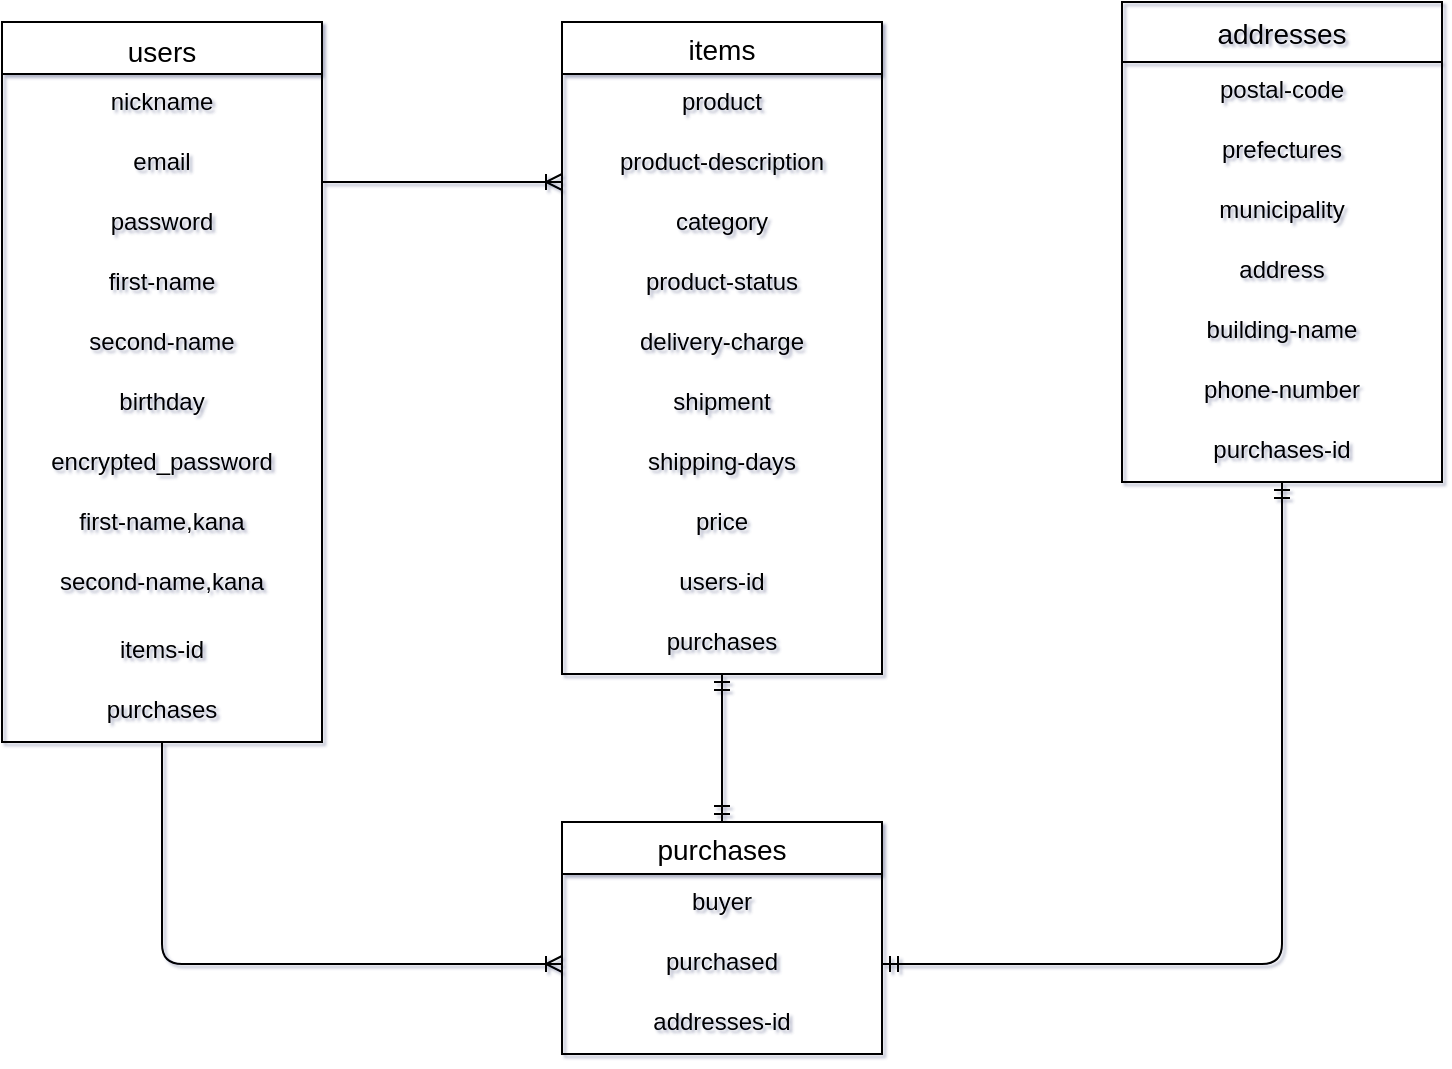 <mxfile>
    <diagram id="Csk8HkdKGGD8665keumu" name="ページ1">
        <mxGraphModel dx="584" dy="1727" grid="1" gridSize="10" guides="0" tooltips="1" connect="1" arrows="0" fold="1" page="1" pageScale="1" pageWidth="827" pageHeight="1169" background="none" math="0" shadow="1">
            <root>
                <mxCell id="0"/>
                <mxCell id="1" parent="0"/>
                <mxCell id="67" value="users&#10;" style="swimlane;fontStyle=0;childLayout=stackLayout;horizontal=1;startSize=26;horizontalStack=0;resizeParent=1;resizeParentMax=0;resizeLast=0;collapsible=1;marginBottom=0;align=center;fontSize=14;verticalAlign=top;" parent="1" vertex="1">
                    <mxGeometry x="80" y="-1080" width="160" height="360" as="geometry"/>
                </mxCell>
                <mxCell id="68" value="nickname&#10;" style="text;fillColor=none;spacingLeft=4;spacingRight=4;overflow=hidden;rotatable=0;points=[[0,0.5],[1,0.5]];portConstraint=eastwest;fontSize=12;align=center;" parent="67" vertex="1">
                    <mxGeometry y="26" width="160" height="30" as="geometry"/>
                </mxCell>
                <mxCell id="69" value="email" style="text;fillColor=none;spacingLeft=4;spacingRight=4;overflow=hidden;rotatable=0;points=[[0,0.5],[1,0.5]];portConstraint=eastwest;fontSize=12;align=center;" parent="67" vertex="1">
                    <mxGeometry y="56" width="160" height="30" as="geometry"/>
                </mxCell>
                <mxCell id="70" value="password" style="text;fillColor=none;spacingLeft=4;spacingRight=4;overflow=hidden;rotatable=0;points=[[0,0.5],[1,0.5]];portConstraint=eastwest;fontSize=12;align=center;" parent="67" vertex="1">
                    <mxGeometry y="86" width="160" height="30" as="geometry"/>
                </mxCell>
                <mxCell id="71" value="first-name" style="text;strokeColor=none;fillColor=none;spacingLeft=4;spacingRight=4;overflow=hidden;rotatable=0;points=[[0,0.5],[1,0.5]];portConstraint=eastwest;fontSize=12;align=center;" parent="67" vertex="1">
                    <mxGeometry y="116" width="160" height="30" as="geometry"/>
                </mxCell>
                <mxCell id="72" value="second-name" style="text;fillColor=none;spacingLeft=4;spacingRight=4;overflow=hidden;rotatable=0;points=[[0,0.5],[1,0.5]];portConstraint=eastwest;fontSize=12;align=center;" parent="67" vertex="1">
                    <mxGeometry y="146" width="160" height="30" as="geometry"/>
                </mxCell>
                <mxCell id="73" value="birthday" style="text;strokeColor=none;fillColor=none;spacingLeft=4;spacingRight=4;overflow=hidden;rotatable=0;points=[[0,0.5],[1,0.5]];portConstraint=eastwest;fontSize=12;align=center;" parent="67" vertex="1">
                    <mxGeometry y="176" width="160" height="30" as="geometry"/>
                </mxCell>
                <mxCell id="123" value="encrypted_password" style="text;strokeColor=none;fillColor=none;spacingLeft=4;spacingRight=4;overflow=hidden;rotatable=0;points=[[0,0.5],[1,0.5]];portConstraint=eastwest;fontSize=12;align=center;" parent="67" vertex="1">
                    <mxGeometry y="206" width="160" height="30" as="geometry"/>
                </mxCell>
                <mxCell id="144" value="first-name,kana" style="text;strokeColor=none;fillColor=none;spacingLeft=4;spacingRight=4;overflow=hidden;rotatable=0;points=[[0,0.5],[1,0.5]];portConstraint=eastwest;fontSize=12;align=center;" vertex="1" parent="67">
                    <mxGeometry y="236" width="160" height="30" as="geometry"/>
                </mxCell>
                <mxCell id="121" value="second-name,kana" style="text;strokeColor=none;fillColor=none;spacingLeft=4;spacingRight=4;overflow=hidden;rotatable=0;points=[[0,0.5],[1,0.5]];portConstraint=eastwest;fontSize=12;align=center;" parent="67" vertex="1">
                    <mxGeometry y="266" width="160" height="34" as="geometry"/>
                </mxCell>
                <mxCell id="146" value="items-id" style="text;strokeColor=none;fillColor=none;spacingLeft=4;spacingRight=4;overflow=hidden;rotatable=0;points=[[0,0.5],[1,0.5]];portConstraint=eastwest;fontSize=12;align=center;" vertex="1" parent="67">
                    <mxGeometry y="300" width="160" height="30" as="geometry"/>
                </mxCell>
                <mxCell id="147" value="purchases" style="text;strokeColor=none;fillColor=none;spacingLeft=4;spacingRight=4;overflow=hidden;rotatable=0;points=[[0,0.5],[1,0.5]];portConstraint=eastwest;fontSize=12;align=center;" vertex="1" parent="67">
                    <mxGeometry y="330" width="160" height="30" as="geometry"/>
                </mxCell>
                <mxCell id="74" value="items" style="swimlane;fontStyle=0;childLayout=stackLayout;horizontal=1;startSize=26;horizontalStack=0;resizeParent=1;resizeParentMax=0;resizeLast=0;collapsible=1;marginBottom=0;align=center;fontSize=14;direction=east;" parent="1" vertex="1">
                    <mxGeometry x="360" y="-1080" width="160" height="326" as="geometry">
                        <mxRectangle x="400" y="-1080" width="70" height="26" as="alternateBounds"/>
                    </mxGeometry>
                </mxCell>
                <mxCell id="75" value="product" style="text;fillColor=none;spacingLeft=4;spacingRight=4;overflow=hidden;rotatable=0;points=[[0,0.5],[1,0.5]];portConstraint=eastwest;fontSize=12;align=center;" parent="74" vertex="1">
                    <mxGeometry y="26" width="160" height="30" as="geometry"/>
                </mxCell>
                <mxCell id="76" value="product-description" style="text;fillColor=none;spacingLeft=4;spacingRight=4;overflow=hidden;rotatable=0;points=[[0,0.5],[1,0.5]];portConstraint=eastwest;fontSize=12;align=center;" parent="74" vertex="1">
                    <mxGeometry y="56" width="160" height="30" as="geometry"/>
                </mxCell>
                <mxCell id="96" value="category" style="text;spacingLeft=4;spacingRight=4;overflow=hidden;rotatable=0;points=[[0,0.5],[1,0.5]];portConstraint=eastwest;fontSize=12;align=center;" parent="74" vertex="1">
                    <mxGeometry y="86" width="160" height="30" as="geometry"/>
                </mxCell>
                <mxCell id="126" value="product-status" style="text;spacingLeft=4;spacingRight=4;overflow=hidden;rotatable=0;points=[[0,0.5],[1,0.5]];portConstraint=eastwest;fontSize=12;align=center;" parent="74" vertex="1">
                    <mxGeometry y="116" width="160" height="30" as="geometry"/>
                </mxCell>
                <mxCell id="150" value="delivery-charge" style="text;spacingLeft=4;spacingRight=4;overflow=hidden;rotatable=0;points=[[0,0.5],[1,0.5]];portConstraint=eastwest;fontSize=12;align=center;" vertex="1" parent="74">
                    <mxGeometry y="146" width="160" height="30" as="geometry"/>
                </mxCell>
                <mxCell id="151" value="shipment" style="text;spacingLeft=4;spacingRight=4;overflow=hidden;rotatable=0;points=[[0,0.5],[1,0.5]];portConstraint=eastwest;fontSize=12;align=center;" vertex="1" parent="74">
                    <mxGeometry y="176" width="160" height="30" as="geometry"/>
                </mxCell>
                <mxCell id="152" value="shipping-days" style="text;spacingLeft=4;spacingRight=4;overflow=hidden;rotatable=0;points=[[0,0.5],[1,0.5]];portConstraint=eastwest;fontSize=12;align=center;" vertex="1" parent="74">
                    <mxGeometry y="206" width="160" height="30" as="geometry"/>
                </mxCell>
                <mxCell id="153" value="price" style="text;spacingLeft=4;spacingRight=4;overflow=hidden;rotatable=0;points=[[0,0.5],[1,0.5]];portConstraint=eastwest;fontSize=12;align=center;" vertex="1" parent="74">
                    <mxGeometry y="236" width="160" height="30" as="geometry"/>
                </mxCell>
                <mxCell id="154" value="users-id" style="text;spacingLeft=4;spacingRight=4;overflow=hidden;rotatable=0;points=[[0,0.5],[1,0.5]];portConstraint=eastwest;fontSize=12;align=center;" vertex="1" parent="74">
                    <mxGeometry y="266" width="160" height="30" as="geometry"/>
                </mxCell>
                <mxCell id="155" value="purchases" style="text;spacingLeft=4;spacingRight=4;overflow=hidden;rotatable=0;points=[[0,0.5],[1,0.5]];portConstraint=eastwest;fontSize=12;align=center;" vertex="1" parent="74">
                    <mxGeometry y="296" width="160" height="30" as="geometry"/>
                </mxCell>
                <mxCell id="78" value="" style="fontSize=12;html=1;endArrow=ERoneToMany;entryX=0;entryY=0.8;entryDx=0;entryDy=0;exitX=1;exitY=0.8;exitDx=0;exitDy=0;entryPerimeter=0;exitPerimeter=0;" parent="1" source="69" target="76" edge="1">
                    <mxGeometry width="100" height="100" relative="1" as="geometry">
                        <mxPoint x="243" y="-964" as="sourcePoint"/>
                        <mxPoint x="360" y="-949" as="targetPoint"/>
                        <Array as="points">
                            <mxPoint x="320" y="-1000"/>
                        </Array>
                    </mxGeometry>
                </mxCell>
                <mxCell id="79" value="addresses" style="swimlane;fontStyle=0;childLayout=stackLayout;horizontal=1;startSize=30;horizontalStack=0;resizeParent=1;resizeParentMax=0;resizeLast=0;collapsible=1;marginBottom=0;align=center;fontSize=14;swimlaneFillColor=none;fillColor=none;" parent="1" vertex="1">
                    <mxGeometry x="640" y="-1090" width="160" height="240" as="geometry"/>
                </mxCell>
                <mxCell id="99" value="postal-code" style="text;strokeColor=none;fillColor=none;spacingLeft=4;spacingRight=4;overflow=hidden;rotatable=0;points=[[0,0.5],[1,0.5]];portConstraint=eastwest;fontSize=12;align=center;" parent="79" vertex="1">
                    <mxGeometry y="30" width="160" height="30" as="geometry"/>
                </mxCell>
                <mxCell id="141" value="prefectures" style="text;strokeColor=none;fillColor=none;spacingLeft=4;spacingRight=4;overflow=hidden;rotatable=0;points=[[0,0.5],[1,0.5]];portConstraint=eastwest;fontSize=12;align=center;" vertex="1" parent="79">
                    <mxGeometry y="60" width="160" height="30" as="geometry"/>
                </mxCell>
                <mxCell id="100" value="municipality" style="text;strokeColor=none;fillColor=none;spacingLeft=4;spacingRight=4;overflow=hidden;rotatable=0;points=[[0,0.5],[1,0.5]];portConstraint=eastwest;fontSize=12;align=center;" parent="79" vertex="1">
                    <mxGeometry y="90" width="160" height="30" as="geometry"/>
                </mxCell>
                <mxCell id="101" value="address" style="text;strokeColor=none;fillColor=none;spacingLeft=4;spacingRight=4;overflow=hidden;rotatable=0;points=[[0,0.5],[1,0.5]];portConstraint=eastwest;fontSize=12;align=center;" parent="79" vertex="1">
                    <mxGeometry y="120" width="160" height="30" as="geometry"/>
                </mxCell>
                <mxCell id="102" value="building-name" style="text;strokeColor=none;fillColor=none;spacingLeft=4;spacingRight=4;overflow=hidden;rotatable=0;points=[[0,0.5],[1,0.5]];portConstraint=eastwest;fontSize=12;align=center;" parent="79" vertex="1">
                    <mxGeometry y="150" width="160" height="30" as="geometry"/>
                </mxCell>
                <mxCell id="103" value="phone-number" style="text;strokeColor=none;fillColor=none;spacingLeft=4;spacingRight=4;overflow=hidden;rotatable=0;points=[[0,0.5],[1,0.5]];portConstraint=eastwest;fontSize=12;align=center;" parent="79" vertex="1">
                    <mxGeometry y="180" width="160" height="30" as="geometry"/>
                </mxCell>
                <mxCell id="142" value="purchases-id" style="text;strokeColor=none;fillColor=none;spacingLeft=4;spacingRight=4;overflow=hidden;rotatable=0;points=[[0,0.5],[1,0.5]];portConstraint=eastwest;fontSize=12;align=center;" vertex="1" parent="79">
                    <mxGeometry y="210" width="160" height="30" as="geometry"/>
                </mxCell>
                <mxCell id="133" value="purchases" style="swimlane;fontStyle=0;childLayout=stackLayout;horizontal=1;startSize=26;horizontalStack=0;resizeParent=1;resizeParentMax=0;resizeLast=0;collapsible=1;marginBottom=0;align=center;fontSize=14;" vertex="1" parent="1">
                    <mxGeometry x="360" y="-680" width="160" height="116" as="geometry"/>
                </mxCell>
                <mxCell id="134" value="buyer" style="text;strokeColor=none;fillColor=none;spacingLeft=4;spacingRight=4;overflow=hidden;rotatable=0;points=[[0,0.5],[1,0.5]];portConstraint=eastwest;fontSize=12;align=center;" vertex="1" parent="133">
                    <mxGeometry y="26" width="160" height="30" as="geometry"/>
                </mxCell>
                <mxCell id="135" value="purchased" style="text;strokeColor=none;fillColor=none;spacingLeft=4;spacingRight=4;overflow=hidden;rotatable=0;points=[[0,0.5],[1,0.5]];portConstraint=eastwest;fontSize=12;align=center;" vertex="1" parent="133">
                    <mxGeometry y="56" width="160" height="30" as="geometry"/>
                </mxCell>
                <mxCell id="139" value="addresses-id" style="text;strokeColor=none;fillColor=none;spacingLeft=4;spacingRight=4;overflow=hidden;rotatable=0;points=[[0,0.5],[1,0.5]];portConstraint=eastwest;fontSize=12;align=center;" vertex="1" parent="133">
                    <mxGeometry y="86" width="160" height="30" as="geometry"/>
                </mxCell>
                <mxCell id="143" value="" style="fontSize=12;html=1;endArrow=ERoneToMany;exitX=0.5;exitY=1;exitDx=0;exitDy=0;exitPerimeter=0;entryX=0;entryY=0.5;entryDx=0;entryDy=0;" edge="1" parent="1" source="147" target="135">
                    <mxGeometry width="100" height="100" relative="1" as="geometry">
                        <mxPoint x="360" y="-740" as="sourcePoint"/>
                        <mxPoint x="350" y="-640" as="targetPoint"/>
                        <Array as="points">
                            <mxPoint x="160" y="-609"/>
                        </Array>
                    </mxGeometry>
                </mxCell>
                <mxCell id="148" value="" style="fontSize=12;html=1;endArrow=ERmandOne;startArrow=ERmandOne;exitX=0.5;exitY=0;exitDx=0;exitDy=0;entryX=0.5;entryY=1;entryDx=0;entryDy=0;entryPerimeter=0;" edge="1" parent="1" source="133" target="155">
                    <mxGeometry width="100" height="100" relative="1" as="geometry">
                        <mxPoint x="420" y="-770" as="sourcePoint"/>
                        <mxPoint x="440" y="-730" as="targetPoint"/>
                    </mxGeometry>
                </mxCell>
                <mxCell id="149" value="" style="fontSize=12;html=1;endArrow=ERmandOne;startArrow=ERmandOne;entryX=0.5;entryY=1;entryDx=0;entryDy=0;entryPerimeter=0;exitX=1;exitY=0.5;exitDx=0;exitDy=0;" edge="1" parent="1" source="135" target="142">
                    <mxGeometry width="100" height="100" relative="1" as="geometry">
                        <mxPoint x="590" y="-630" as="sourcePoint"/>
                        <mxPoint x="690" y="-730" as="targetPoint"/>
                        <Array as="points">
                            <mxPoint x="720" y="-609"/>
                        </Array>
                    </mxGeometry>
                </mxCell>
            </root>
        </mxGraphModel>
    </diagram>
</mxfile>